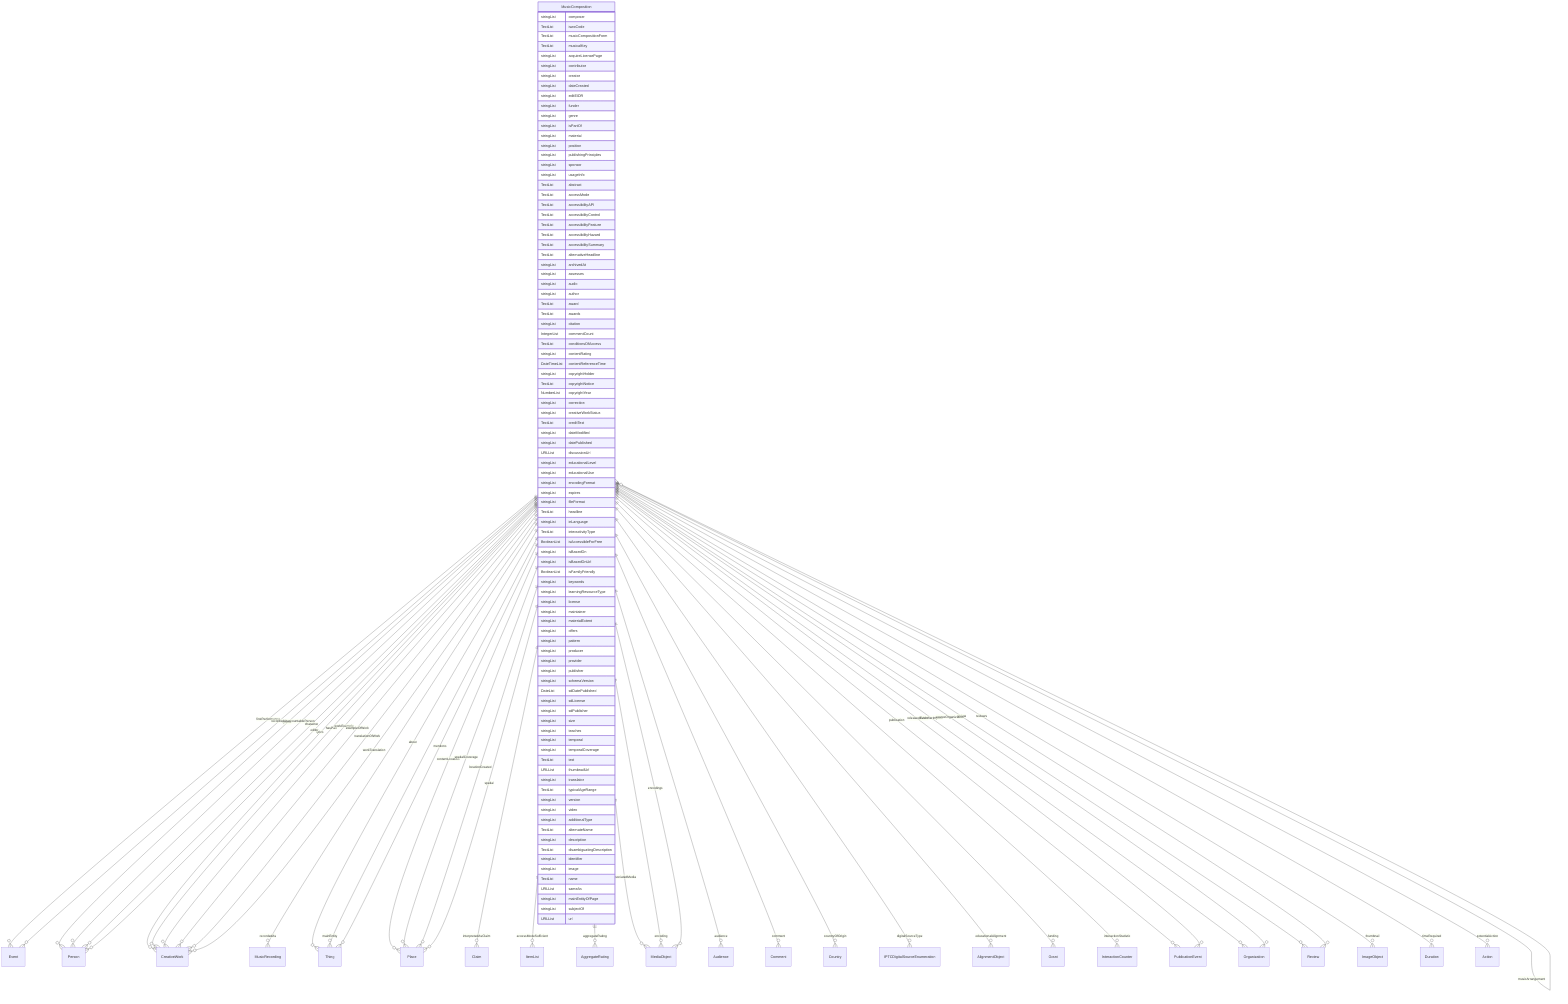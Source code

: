 erDiagram
MusicComposition {
    stringList composer  
    TextList iswcCode  
    TextList musicCompositionForm  
    TextList musicalKey  
    stringList acquireLicensePage  
    stringList contributor  
    stringList creator  
    stringList dateCreated  
    stringList editEIDR  
    stringList funder  
    stringList genre  
    stringList isPartOf  
    stringList material  
    stringList position  
    stringList publishingPrinciples  
    stringList sponsor  
    stringList usageInfo  
    TextList abstract  
    TextList accessMode  
    TextList accessibilityAPI  
    TextList accessibilityControl  
    TextList accessibilityFeature  
    TextList accessibilityHazard  
    TextList accessibilitySummary  
    TextList alternativeHeadline  
    stringList archivedAt  
    stringList assesses  
    stringList audio  
    stringList author  
    TextList award  
    TextList awards  
    stringList citation  
    IntegerList commentCount  
    TextList conditionsOfAccess  
    stringList contentRating  
    DateTimeList contentReferenceTime  
    stringList copyrightHolder  
    TextList copyrightNotice  
    NumberList copyrightYear  
    stringList correction  
    stringList creativeWorkStatus  
    TextList creditText  
    stringList dateModified  
    stringList datePublished  
    URLList discussionUrl  
    stringList educationalLevel  
    stringList educationalUse  
    stringList encodingFormat  
    stringList expires  
    stringList fileFormat  
    TextList headline  
    stringList inLanguage  
    TextList interactivityType  
    BooleanList isAccessibleForFree  
    stringList isBasedOn  
    stringList isBasedOnUrl  
    BooleanList isFamilyFriendly  
    stringList keywords  
    stringList learningResourceType  
    stringList license  
    stringList maintainer  
    stringList materialExtent  
    stringList offers  
    stringList pattern  
    stringList producer  
    stringList provider  
    stringList publisher  
    stringList schemaVersion  
    DateList sdDatePublished  
    stringList sdLicense  
    stringList sdPublisher  
    stringList size  
    stringList teaches  
    stringList temporal  
    stringList temporalCoverage  
    TextList text  
    URLList thumbnailUrl  
    stringList translator  
    TextList typicalAgeRange  
    stringList version  
    stringList video  
    stringList additionalType  
    TextList alternateName  
    stringList description  
    TextList disambiguatingDescription  
    stringList identifier  
    stringList image  
    TextList name  
    URLList sameAs  
    stringList mainEntityOfPage  
    stringList subjectOf  
    URLList url  
}

MusicComposition ||--}o Event : "firstPerformance"
MusicComposition ||--}o MusicComposition : "includedComposition"
MusicComposition ||--}o Person : "lyricist"
MusicComposition ||--}o CreativeWork : "lyrics"
MusicComposition ||--}o MusicComposition : "musicArrangement"
MusicComposition ||--}o MusicRecording : "recordedAs"
MusicComposition ||--}o Thing : "about"
MusicComposition ||--}o Place : "contentLocation"
MusicComposition ||--}o CreativeWork : "hasPart"
MusicComposition ||--}o Claim : "interpretedAsClaim"
MusicComposition ||--}o Thing : "mainEntity"
MusicComposition ||--}o Place : "spatialCoverage"
MusicComposition ||--}o CreativeWork : "workExample"
MusicComposition ||--}o ItemList : "accessModeSufficient"
MusicComposition ||--}o Person : "accountablePerson"
MusicComposition ||--}o AggregateRating : "aggregateRating"
MusicComposition ||--}o MediaObject : "associatedMedia"
MusicComposition ||--}o Audience : "audience"
MusicComposition ||--}o Person : "character"
MusicComposition ||--}o Comment : "comment"
MusicComposition ||--}o Country : "countryOfOrigin"
MusicComposition ||--}o IPTCDigitalSourceEnumeration : "digitalSourceType"
MusicComposition ||--}o Person : "editor"
MusicComposition ||--}o AlignmentObject : "educationalAlignment"
MusicComposition ||--}o MediaObject : "encoding"
MusicComposition ||--}o MediaObject : "encodings"
MusicComposition ||--}o CreativeWork : "exampleOfWork"
MusicComposition ||--}o Grant : "funding"
MusicComposition ||--}o InteractionCounter : "interactionStatistic"
MusicComposition ||--}o Place : "locationCreated"
MusicComposition ||--}o Thing : "mentions"
MusicComposition ||--}o PublicationEvent : "publication"
MusicComposition ||--}o Organization : "publisherImprint"
MusicComposition ||--}o Event : "recordedAt"
MusicComposition ||--}o PublicationEvent : "releasedEvent"
MusicComposition ||--}o Review : "review"
MusicComposition ||--}o Review : "reviews"
MusicComposition ||--}o Organization : "sourceOrganization"
MusicComposition ||--}o Place : "spatial"
MusicComposition ||--}o ImageObject : "thumbnail"
MusicComposition ||--}o Duration : "timeRequired"
MusicComposition ||--}o CreativeWork : "translationOfWork"
MusicComposition ||--}o CreativeWork : "workTranslation"
MusicComposition ||--}o Action : "potentialAction"